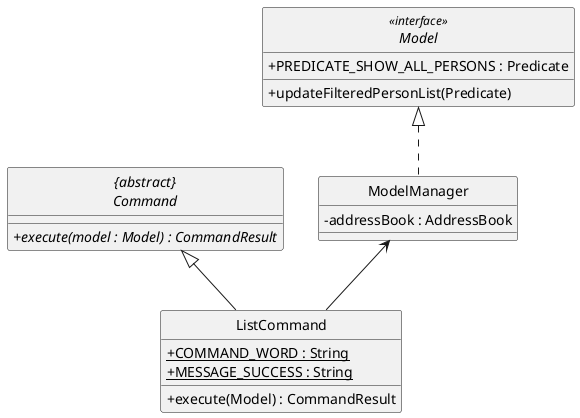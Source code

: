 @startuml
skinparam backgroundColor #ffffff
skinparam classAttributeIconSize 0
hide circle

abstract class "{abstract}\nCommand" {
    + {abstract} execute(model : Model) : CommandResult
}

interface Model <<interface>> {
    /' Fields '/
        +PREDICATE_SHOW_ALL_PERSONS : Predicate

    /' Methods '/
    + updateFilteredPersonList(Predicate)
}

class ModelManager implements Model{
    -addressBook : AddressBook
}

class ListCommand{
    /' Fields '/
    + {static} COMMAND_WORD : String
    + {static} MESSAGE_SUCCESS : String

    /' Methods '/
    + execute(Model) : CommandResult
}

ModelManager <-- ListCommand
"{abstract}\nCommand" <|-- ListCommand
@enduml
